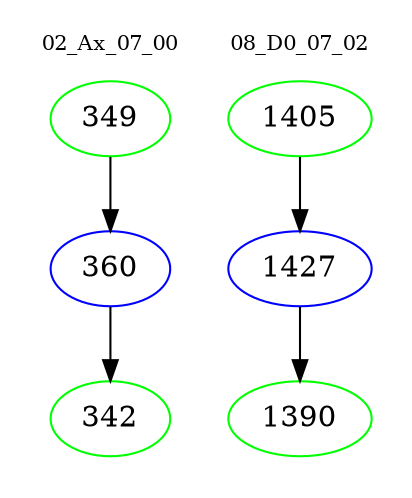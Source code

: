 digraph{
subgraph cluster_0 {
color = white
label = "02_Ax_07_00";
fontsize=10;
T0_349 [label="349", color="green"]
T0_349 -> T0_360 [color="black"]
T0_360 [label="360", color="blue"]
T0_360 -> T0_342 [color="black"]
T0_342 [label="342", color="green"]
}
subgraph cluster_1 {
color = white
label = "08_D0_07_02";
fontsize=10;
T1_1405 [label="1405", color="green"]
T1_1405 -> T1_1427 [color="black"]
T1_1427 [label="1427", color="blue"]
T1_1427 -> T1_1390 [color="black"]
T1_1390 [label="1390", color="green"]
}
}
